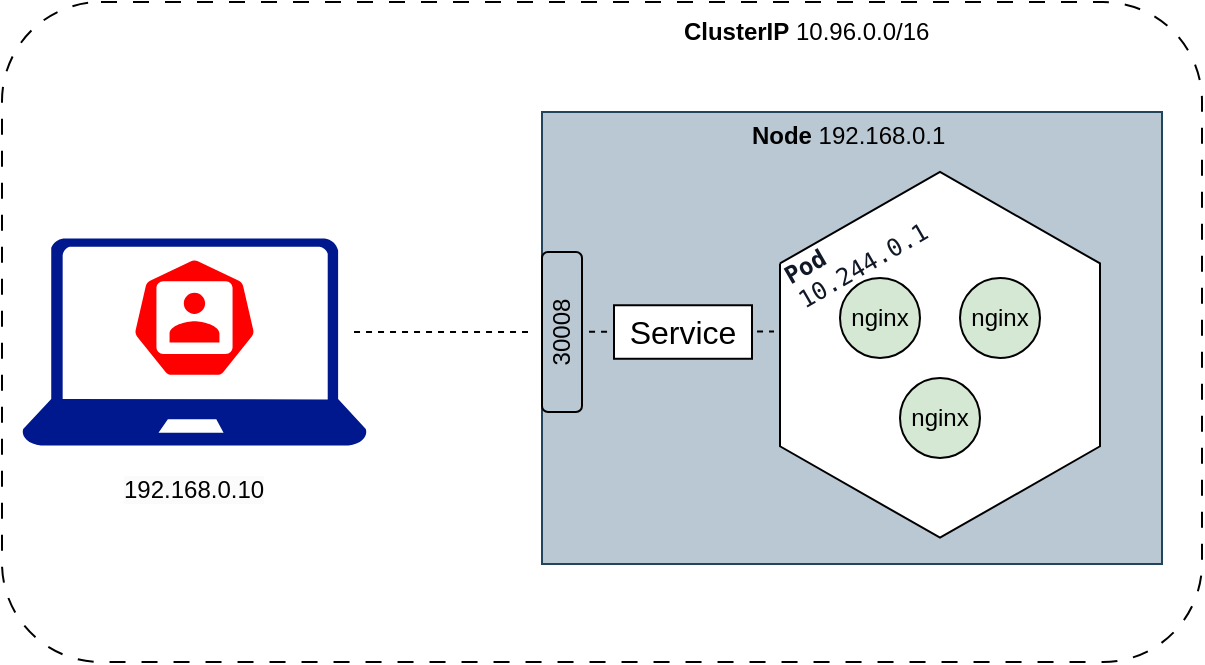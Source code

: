 <mxfile version="22.1.16" type="github">
  <diagram name="Page-1" id="FAYloSDTTYDVObzhy5Y4">
    <mxGraphModel dx="792" dy="1878" grid="1" gridSize="10" guides="1" tooltips="1" connect="1" arrows="1" fold="1" page="1" pageScale="1" pageWidth="850" pageHeight="1100" background="#ffffff" math="0" shadow="0">
      <root>
        <mxCell id="0" />
        <mxCell id="1" parent="0" />
        <mxCell id="9Y4233KAPYm7z-ObnApz-33" value="" style="sketch=0;html=1;dashed=0;whitespace=wrap;fillColor=#FF0000;strokeColor=#ffffff;points=[[0.005,0.63,0],[0.1,0.2,0],[0.9,0.2,0],[0.5,0,0],[0.995,0.63,0],[0.72,0.99,0],[0.5,1,0],[0.28,0.99,0]];verticalLabelPosition=bottom;align=center;verticalAlign=top;shape=mxgraph.kubernetes.icon;prIcon=user;spacing=-4;" parent="1" vertex="1">
          <mxGeometry x="154.53" y="-737.65" width="63.44" height="60.9" as="geometry" />
        </mxCell>
        <mxCell id="4K18NPuj7CFa846aqN2v-4" value="" style="rounded=0;whiteSpace=wrap;html=1;fillColor=#bac8d3;strokeColor=#23445d;" parent="1" vertex="1">
          <mxGeometry x="360" y="-810" width="310" height="226" as="geometry" />
        </mxCell>
        <mxCell id="4K18NPuj7CFa846aqN2v-17" value="&lt;b&gt;Node&amp;nbsp;&lt;/b&gt;192.168.0.1&lt;b&gt;&amp;nbsp;&lt;/b&gt;" style="text;html=1;strokeColor=none;fillColor=none;align=center;verticalAlign=middle;whiteSpace=wrap;rounded=0;" parent="1" vertex="1">
          <mxGeometry x="440" y="-813" width="150" height="30" as="geometry" />
        </mxCell>
        <mxCell id="CQpjlojAlUkrmzfvVUWV-9" value="" style="verticalLabelPosition=bottom;verticalAlign=top;html=1;shape=mxgraph.basic.polygon;polyCoords=[[0,0.25],[0.5,0],[1,0.25],[1,0.75],[0.5,1],[0,0.75],[0,0.25]];polyline=1;fillColor=default;perimeter=rectanglePerimeter;" parent="1" vertex="1">
          <mxGeometry x="479" y="-780" width="160" height="182.86" as="geometry" />
        </mxCell>
        <mxCell id="CQpjlojAlUkrmzfvVUWV-13" value="nginx" style="ellipse;whiteSpace=wrap;html=1;aspect=fixed;fillColor=#D5E8D4;" parent="1" vertex="1">
          <mxGeometry x="509" y="-727" width="40" height="40" as="geometry" />
        </mxCell>
        <mxCell id="CQpjlojAlUkrmzfvVUWV-14" value="nginx" style="ellipse;whiteSpace=wrap;html=1;aspect=fixed;fillColor=#D5E8D4;" parent="1" vertex="1">
          <mxGeometry x="539" y="-677" width="40" height="40" as="geometry" />
        </mxCell>
        <mxCell id="CQpjlojAlUkrmzfvVUWV-15" value="nginx" style="ellipse;whiteSpace=wrap;html=1;aspect=fixed;fillColor=#D5E8D4;" parent="1" vertex="1">
          <mxGeometry x="569" y="-727" width="40" height="40" as="geometry" />
        </mxCell>
        <mxCell id="U2d46kxrICk_3sjSinEn-1" value="&lt;span style=&quot;color: rgb(17, 24, 39); font-family: &amp;quot;Söhne Mono&amp;quot;, Monaco, &amp;quot;Andale Mono&amp;quot;, &amp;quot;Ubuntu Mono&amp;quot;, monospace; font-style: normal; font-variant-ligatures: normal; font-variant-caps: normal; letter-spacing: normal; orphans: 2; text-align: left; text-indent: 0px; text-transform: none; widows: 2; word-spacing: 0px; -webkit-text-stroke-width: 0px; text-decoration-thickness: initial; text-decoration-style: initial; text-decoration-color: initial; float: none; display: inline !important;&quot;&gt;&lt;font style=&quot;font-size: 12px;&quot;&gt;&lt;b style=&quot;&quot;&gt;Pod &lt;/b&gt;10.244.0.1&lt;/font&gt;&lt;/span&gt;" style="text;whiteSpace=wrap;html=1;rotation=-30;" parent="1" vertex="1">
          <mxGeometry x="473.51" y="-764.55" width="99" height="27" as="geometry" />
        </mxCell>
        <mxCell id="U2d46kxrICk_3sjSinEn-2" value="" style="rounded=1;whiteSpace=wrap;html=1;fillColor=none;dashed=1;dashPattern=8 8;" parent="1" vertex="1">
          <mxGeometry x="90" y="-865" width="600" height="330" as="geometry" />
        </mxCell>
        <mxCell id="U2d46kxrICk_3sjSinEn-3" value="&lt;b&gt;ClusterIP&amp;nbsp;&lt;/b&gt;10.96.0.0/16&lt;b&gt;&amp;nbsp;&lt;/b&gt;" style="text;html=1;strokeColor=none;fillColor=none;align=center;verticalAlign=middle;whiteSpace=wrap;rounded=0;" parent="1" vertex="1">
          <mxGeometry x="419" y="-865" width="150" height="30" as="geometry" />
        </mxCell>
        <mxCell id="euSxc37yB5T750vUGXms-2" value="" style="sketch=0;aspect=fixed;pointerEvents=1;shadow=0;dashed=0;html=1;strokeColor=none;labelPosition=center;verticalLabelPosition=bottom;verticalAlign=top;align=center;fillColor=#00188D;shape=mxgraph.azure.laptop" vertex="1" parent="1">
          <mxGeometry x="100" y="-746.75" width="172.5" height="103.5" as="geometry" />
        </mxCell>
        <mxCell id="euSxc37yB5T750vUGXms-3" value="&lt;span style=&quot;color: rgb(0, 0, 0); font-family: Helvetica; font-size: 12px; font-style: normal; font-variant-ligatures: normal; font-variant-caps: normal; font-weight: 400; letter-spacing: normal; orphans: 2; text-align: center; text-indent: 0px; text-transform: none; widows: 2; word-spacing: 0px; -webkit-text-stroke-width: 0px; background-color: rgb(251, 251, 251); text-decoration-thickness: initial; text-decoration-style: initial; text-decoration-color: initial; float: none; display: inline !important;&quot;&gt;192.168.0.10&lt;/span&gt;" style="text;whiteSpace=wrap;html=1;" vertex="1" parent="1">
          <mxGeometry x="148.52" y="-635" width="75.47" height="27.14" as="geometry" />
        </mxCell>
        <mxCell id="euSxc37yB5T750vUGXms-4" value="30008" style="rounded=1;whiteSpace=wrap;html=1;fillColor=none;rotation=-90;" vertex="1" parent="1">
          <mxGeometry x="330" y="-710" width="80" height="20" as="geometry" />
        </mxCell>
        <mxCell id="euSxc37yB5T750vUGXms-6" value="" style="endArrow=none;dashed=1;html=1;rounded=0;exitX=1.003;exitY=0.452;exitDx=0;exitDy=0;exitPerimeter=0;entryX=0.5;entryY=0;entryDx=0;entryDy=0;" edge="1" parent="1">
          <mxGeometry width="50" height="50" relative="1" as="geometry">
            <mxPoint x="266.017" y="-699.968" as="sourcePoint" />
            <mxPoint x="353" y="-700" as="targetPoint" />
          </mxGeometry>
        </mxCell>
        <mxCell id="euSxc37yB5T750vUGXms-9" value="" style="endArrow=none;dashed=1;html=1;rounded=0;exitX=1.003;exitY=0.452;exitDx=0;exitDy=0;exitPerimeter=0;" edge="1" parent="1">
          <mxGeometry width="50" height="50" relative="1" as="geometry">
            <mxPoint x="383.527" y="-700.168" as="sourcePoint" />
            <mxPoint x="476" y="-700.2" as="targetPoint" />
          </mxGeometry>
        </mxCell>
        <mxCell id="euSxc37yB5T750vUGXms-7" value="&lt;font style=&quot;font-size: 16px;&quot;&gt;Service&lt;/font&gt;" style="rounded=0;whiteSpace=wrap;html=1;" vertex="1" parent="1">
          <mxGeometry x="396" y="-713.37" width="69" height="26.75" as="geometry" />
        </mxCell>
      </root>
    </mxGraphModel>
  </diagram>
</mxfile>
